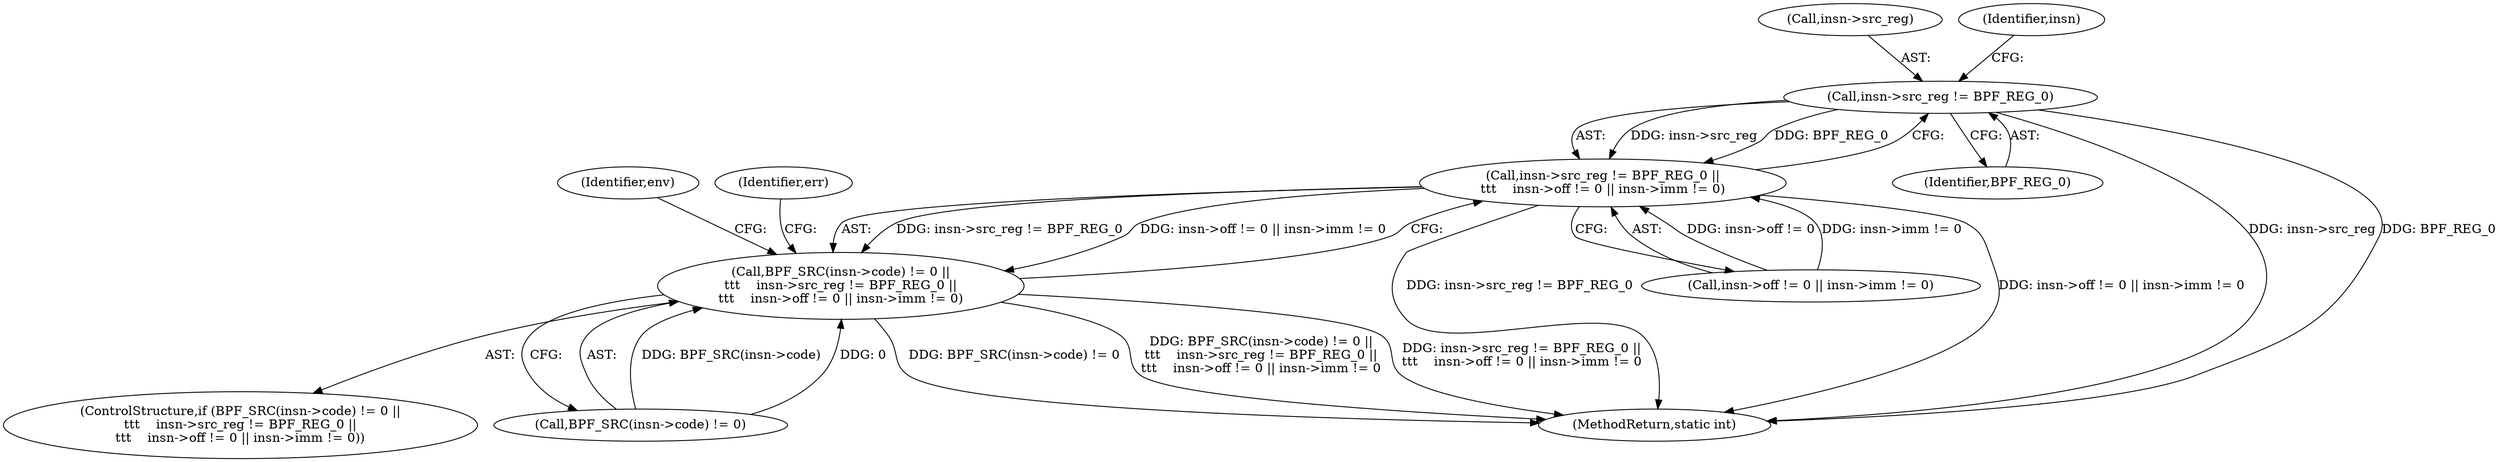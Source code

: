 digraph "0_linux_0c17d1d2c61936401f4702e1846e2c19b200f958_0@pointer" {
"1000151" [label="(Call,insn->src_reg != BPF_REG_0)"];
"1000150" [label="(Call,insn->src_reg != BPF_REG_0 ||\n\t\t\t    insn->off != 0 || insn->imm != 0)"];
"1000143" [label="(Call,BPF_SRC(insn->code) != 0 ||\n\t\t\t    insn->src_reg != BPF_REG_0 ||\n\t\t\t    insn->off != 0 || insn->imm != 0)"];
"1000155" [label="(Identifier,BPF_REG_0)"];
"1000169" [label="(Identifier,env)"];
"1000156" [label="(Call,insn->off != 0 || insn->imm != 0)"];
"1000142" [label="(ControlStructure,if (BPF_SRC(insn->code) != 0 ||\n\t\t\t    insn->src_reg != BPF_REG_0 ||\n\t\t\t    insn->off != 0 || insn->imm != 0))"];
"1000151" [label="(Call,insn->src_reg != BPF_REG_0)"];
"1000144" [label="(Call,BPF_SRC(insn->code) != 0)"];
"1000143" [label="(Call,BPF_SRC(insn->code) != 0 ||\n\t\t\t    insn->src_reg != BPF_REG_0 ||\n\t\t\t    insn->off != 0 || insn->imm != 0)"];
"1000150" [label="(Call,insn->src_reg != BPF_REG_0 ||\n\t\t\t    insn->off != 0 || insn->imm != 0)"];
"1000152" [label="(Call,insn->src_reg)"];
"1000159" [label="(Identifier,insn)"];
"1000634" [label="(MethodReturn,static int)"];
"1000221" [label="(Identifier,err)"];
"1000151" -> "1000150"  [label="AST: "];
"1000151" -> "1000155"  [label="CFG: "];
"1000152" -> "1000151"  [label="AST: "];
"1000155" -> "1000151"  [label="AST: "];
"1000159" -> "1000151"  [label="CFG: "];
"1000150" -> "1000151"  [label="CFG: "];
"1000151" -> "1000634"  [label="DDG: insn->src_reg"];
"1000151" -> "1000634"  [label="DDG: BPF_REG_0"];
"1000151" -> "1000150"  [label="DDG: insn->src_reg"];
"1000151" -> "1000150"  [label="DDG: BPF_REG_0"];
"1000150" -> "1000143"  [label="AST: "];
"1000150" -> "1000156"  [label="CFG: "];
"1000156" -> "1000150"  [label="AST: "];
"1000143" -> "1000150"  [label="CFG: "];
"1000150" -> "1000634"  [label="DDG: insn->src_reg != BPF_REG_0"];
"1000150" -> "1000634"  [label="DDG: insn->off != 0 || insn->imm != 0"];
"1000150" -> "1000143"  [label="DDG: insn->src_reg != BPF_REG_0"];
"1000150" -> "1000143"  [label="DDG: insn->off != 0 || insn->imm != 0"];
"1000156" -> "1000150"  [label="DDG: insn->off != 0"];
"1000156" -> "1000150"  [label="DDG: insn->imm != 0"];
"1000143" -> "1000142"  [label="AST: "];
"1000143" -> "1000144"  [label="CFG: "];
"1000144" -> "1000143"  [label="AST: "];
"1000169" -> "1000143"  [label="CFG: "];
"1000221" -> "1000143"  [label="CFG: "];
"1000143" -> "1000634"  [label="DDG: BPF_SRC(insn->code) != 0"];
"1000143" -> "1000634"  [label="DDG: BPF_SRC(insn->code) != 0 ||\n\t\t\t    insn->src_reg != BPF_REG_0 ||\n\t\t\t    insn->off != 0 || insn->imm != 0"];
"1000143" -> "1000634"  [label="DDG: insn->src_reg != BPF_REG_0 ||\n\t\t\t    insn->off != 0 || insn->imm != 0"];
"1000144" -> "1000143"  [label="DDG: BPF_SRC(insn->code)"];
"1000144" -> "1000143"  [label="DDG: 0"];
}
